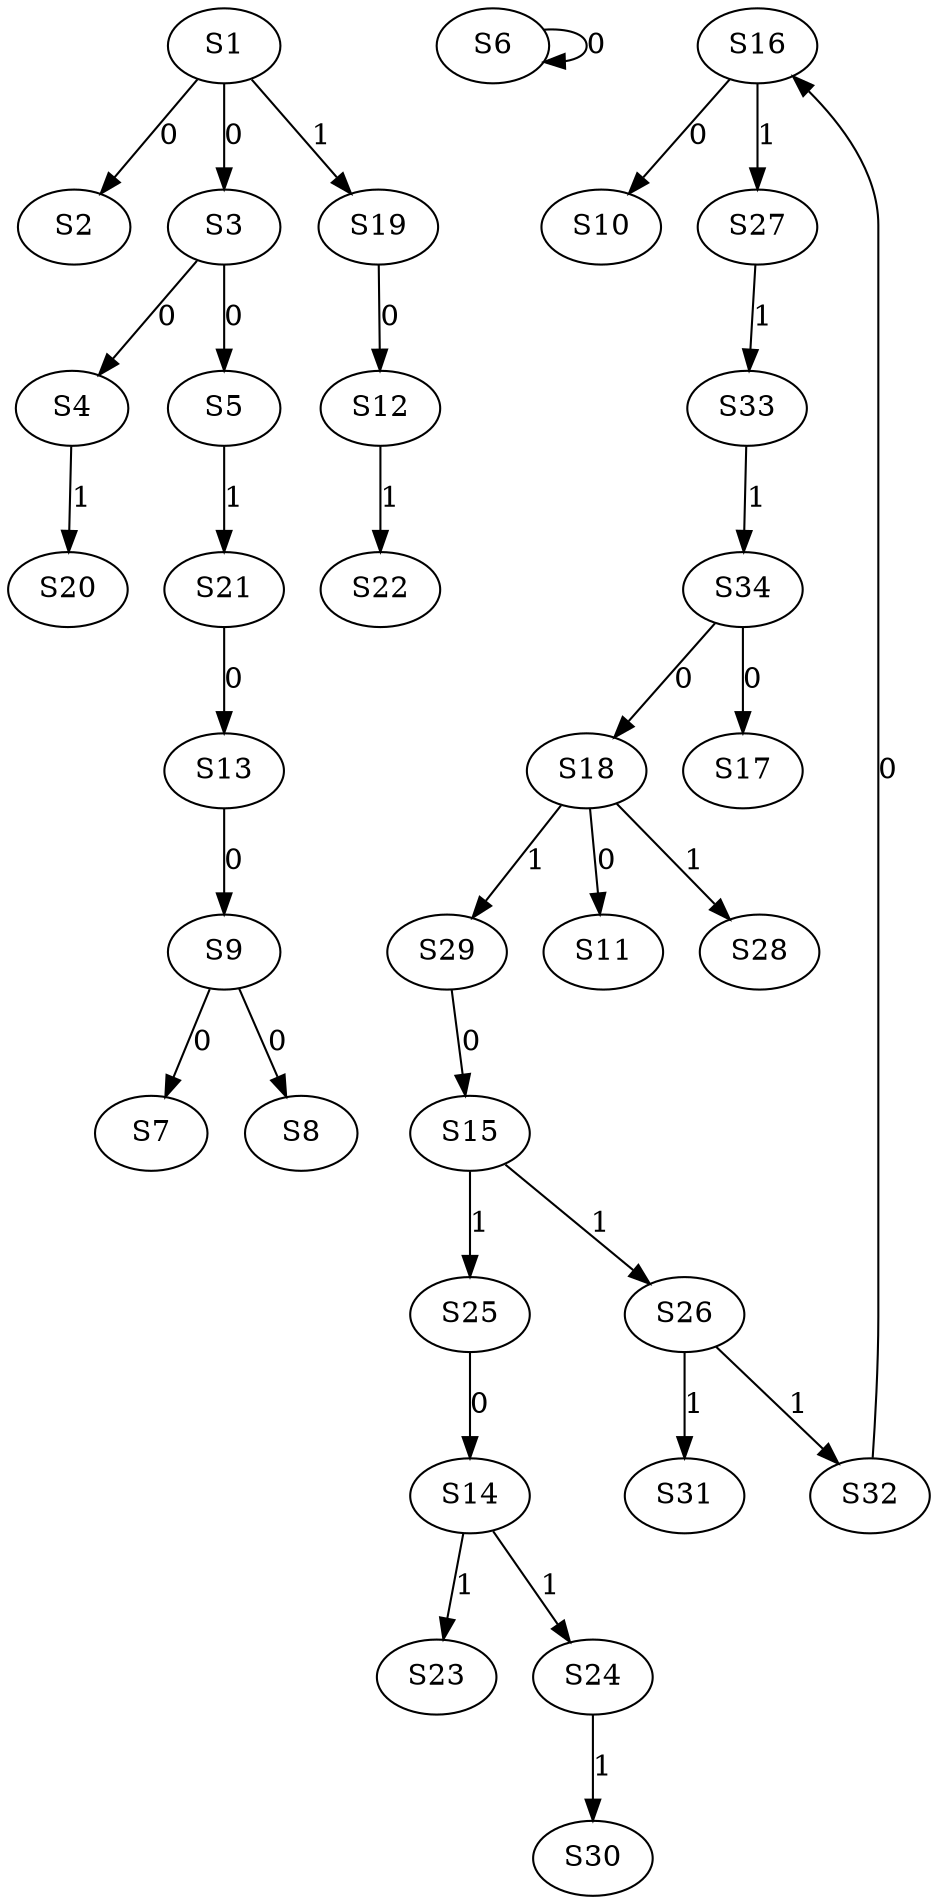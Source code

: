 strict digraph {
	S1 -> S2 [ label = 0 ];
	S1 -> S3 [ label = 0 ];
	S3 -> S4 [ label = 0 ];
	S3 -> S5 [ label = 0 ];
	S6 -> S6 [ label = 0 ];
	S9 -> S7 [ label = 0 ];
	S9 -> S8 [ label = 0 ];
	S13 -> S9 [ label = 0 ];
	S16 -> S10 [ label = 0 ];
	S18 -> S11 [ label = 0 ];
	S19 -> S12 [ label = 0 ];
	S21 -> S13 [ label = 0 ];
	S25 -> S14 [ label = 0 ];
	S29 -> S15 [ label = 0 ];
	S32 -> S16 [ label = 0 ];
	S34 -> S17 [ label = 0 ];
	S34 -> S18 [ label = 0 ];
	S1 -> S19 [ label = 1 ];
	S4 -> S20 [ label = 1 ];
	S5 -> S21 [ label = 1 ];
	S12 -> S22 [ label = 1 ];
	S14 -> S23 [ label = 1 ];
	S14 -> S24 [ label = 1 ];
	S15 -> S25 [ label = 1 ];
	S15 -> S26 [ label = 1 ];
	S16 -> S27 [ label = 1 ];
	S18 -> S28 [ label = 1 ];
	S18 -> S29 [ label = 1 ];
	S24 -> S30 [ label = 1 ];
	S26 -> S31 [ label = 1 ];
	S26 -> S32 [ label = 1 ];
	S27 -> S33 [ label = 1 ];
	S33 -> S34 [ label = 1 ];
}
